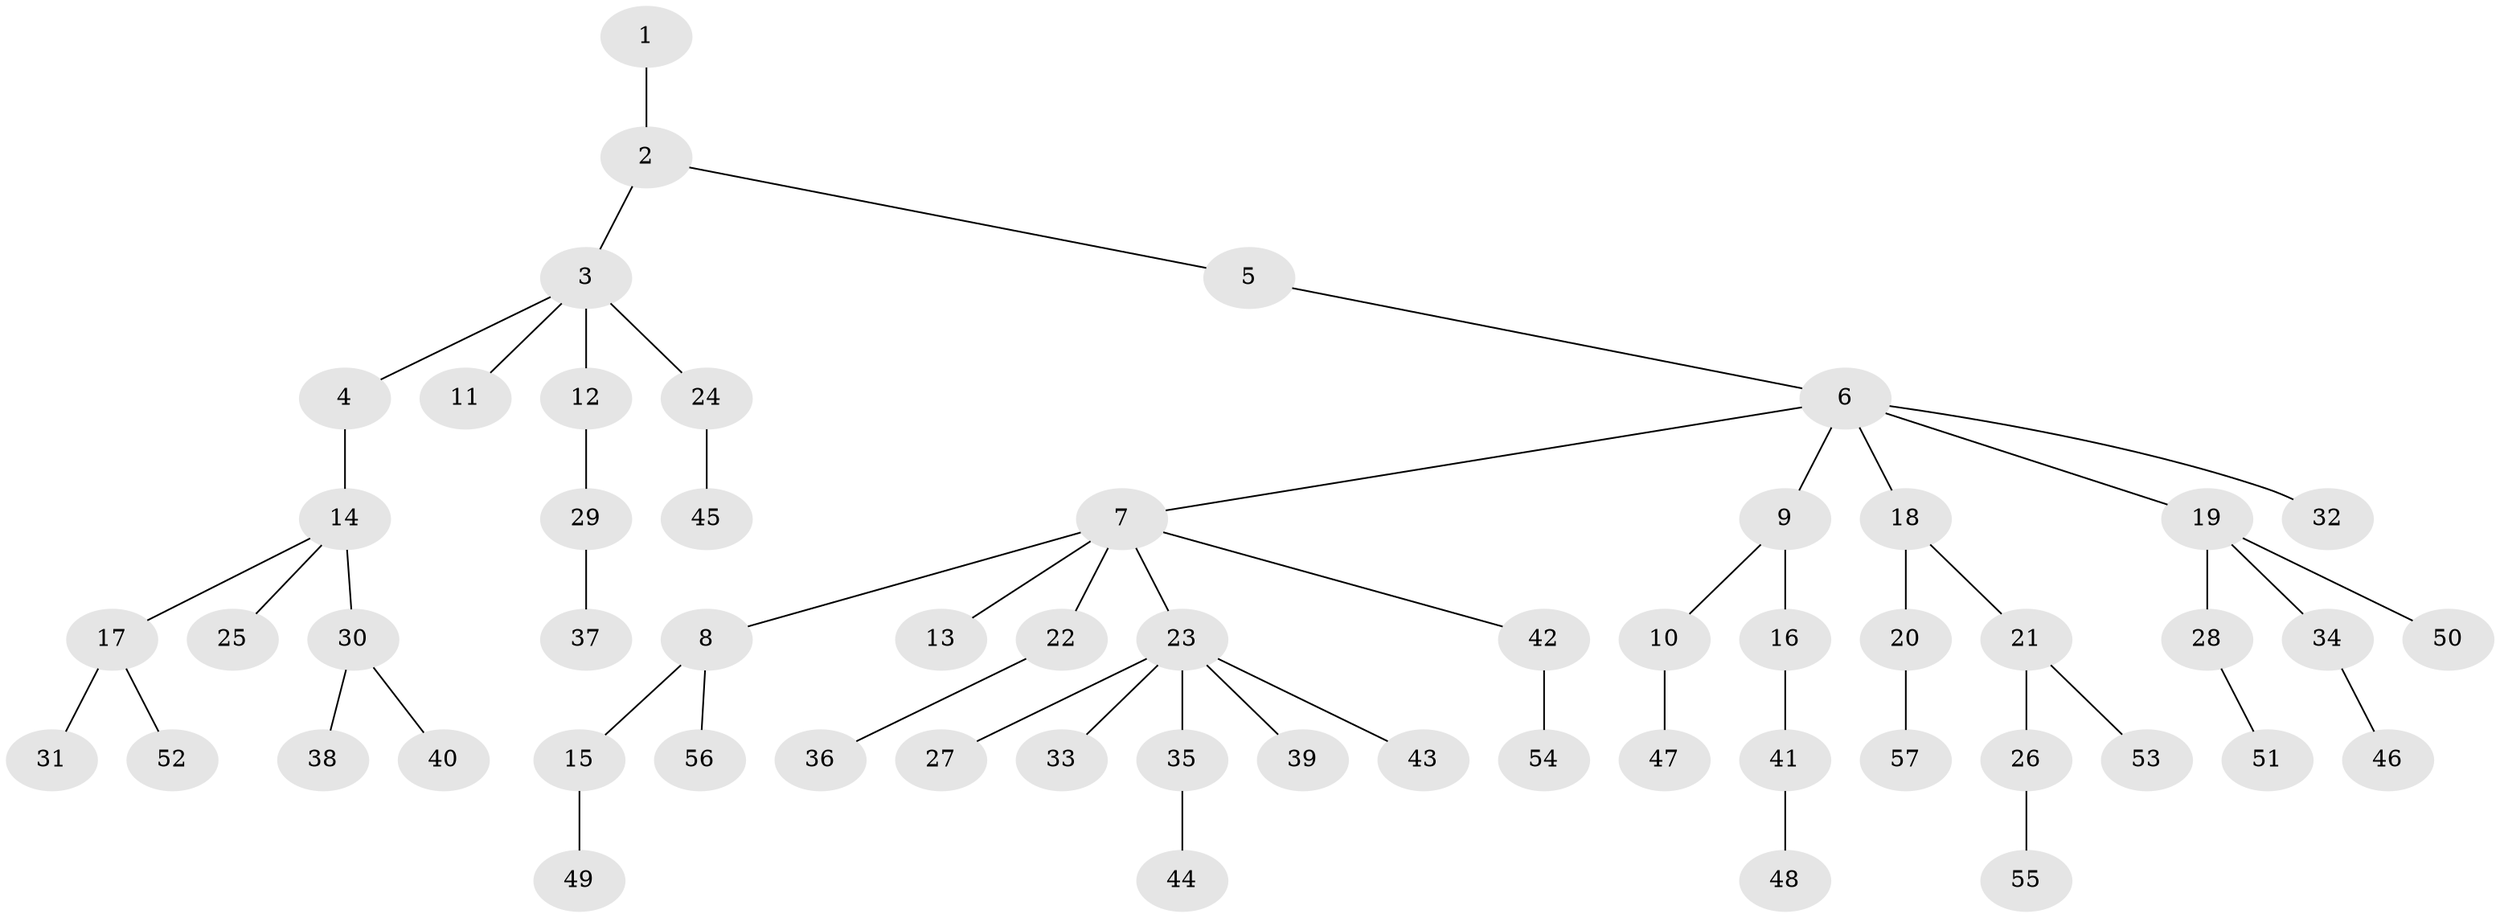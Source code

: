 // original degree distribution, {3: 0.12389380530973451, 6: 0.017699115044247787, 4: 0.05309734513274336, 7: 0.02654867256637168, 2: 0.2920353982300885, 1: 0.4778761061946903, 5: 0.008849557522123894}
// Generated by graph-tools (version 1.1) at 2025/36/03/09/25 02:36:29]
// undirected, 57 vertices, 56 edges
graph export_dot {
graph [start="1"]
  node [color=gray90,style=filled];
  1;
  2;
  3;
  4;
  5;
  6;
  7;
  8;
  9;
  10;
  11;
  12;
  13;
  14;
  15;
  16;
  17;
  18;
  19;
  20;
  21;
  22;
  23;
  24;
  25;
  26;
  27;
  28;
  29;
  30;
  31;
  32;
  33;
  34;
  35;
  36;
  37;
  38;
  39;
  40;
  41;
  42;
  43;
  44;
  45;
  46;
  47;
  48;
  49;
  50;
  51;
  52;
  53;
  54;
  55;
  56;
  57;
  1 -- 2 [weight=2.0];
  2 -- 3 [weight=1.0];
  2 -- 5 [weight=1.0];
  3 -- 4 [weight=1.0];
  3 -- 11 [weight=1.0];
  3 -- 12 [weight=1.0];
  3 -- 24 [weight=1.0];
  4 -- 14 [weight=1.0];
  5 -- 6 [weight=1.0];
  6 -- 7 [weight=1.0];
  6 -- 9 [weight=1.0];
  6 -- 18 [weight=1.0];
  6 -- 19 [weight=1.0];
  6 -- 32 [weight=1.0];
  7 -- 8 [weight=1.0];
  7 -- 13 [weight=1.0];
  7 -- 22 [weight=1.0];
  7 -- 23 [weight=1.0];
  7 -- 42 [weight=1.0];
  8 -- 15 [weight=1.0];
  8 -- 56 [weight=1.0];
  9 -- 10 [weight=1.0];
  9 -- 16 [weight=1.0];
  10 -- 47 [weight=1.0];
  12 -- 29 [weight=1.0];
  14 -- 17 [weight=1.0];
  14 -- 25 [weight=1.0];
  14 -- 30 [weight=2.0];
  15 -- 49 [weight=1.0];
  16 -- 41 [weight=1.0];
  17 -- 31 [weight=1.0];
  17 -- 52 [weight=1.0];
  18 -- 20 [weight=1.0];
  18 -- 21 [weight=1.0];
  19 -- 28 [weight=1.0];
  19 -- 34 [weight=1.0];
  19 -- 50 [weight=1.0];
  20 -- 57 [weight=1.0];
  21 -- 26 [weight=1.0];
  21 -- 53 [weight=1.0];
  22 -- 36 [weight=1.0];
  23 -- 27 [weight=1.0];
  23 -- 33 [weight=1.0];
  23 -- 35 [weight=1.0];
  23 -- 39 [weight=1.0];
  23 -- 43 [weight=1.0];
  24 -- 45 [weight=1.0];
  26 -- 55 [weight=1.0];
  28 -- 51 [weight=1.0];
  29 -- 37 [weight=1.0];
  30 -- 38 [weight=1.0];
  30 -- 40 [weight=1.0];
  34 -- 46 [weight=1.0];
  35 -- 44 [weight=2.0];
  41 -- 48 [weight=2.0];
  42 -- 54 [weight=3.0];
}
